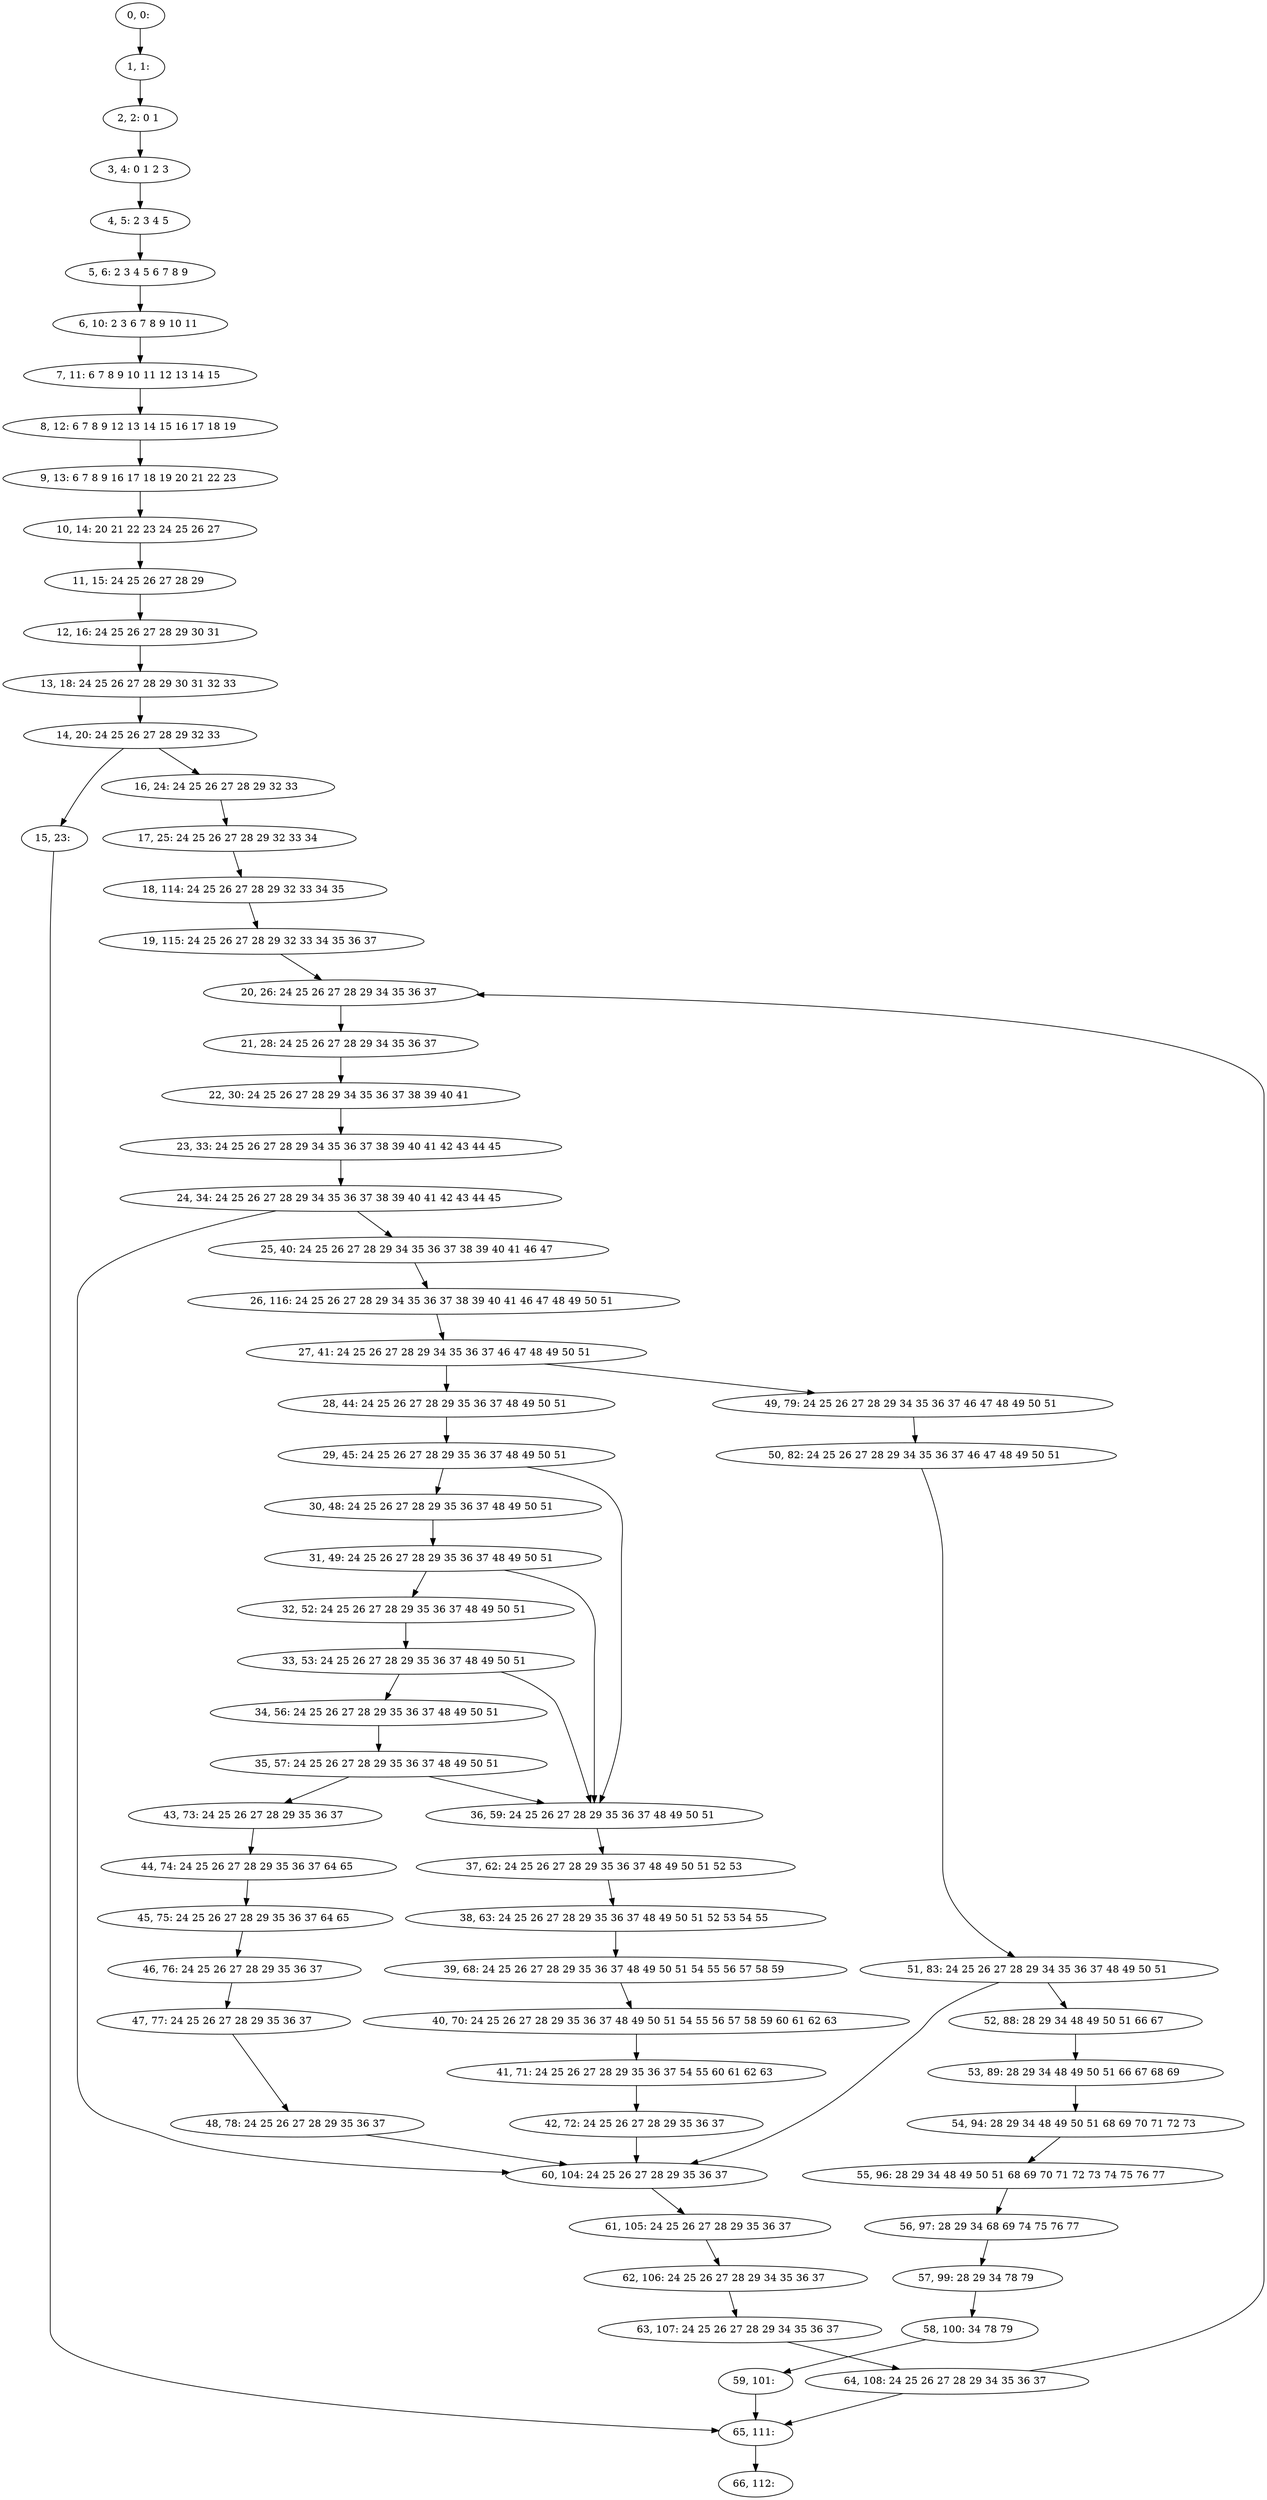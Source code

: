 digraph G {
0[label="0, 0: "];
1[label="1, 1: "];
2[label="2, 2: 0 1 "];
3[label="3, 4: 0 1 2 3 "];
4[label="4, 5: 2 3 4 5 "];
5[label="5, 6: 2 3 4 5 6 7 8 9 "];
6[label="6, 10: 2 3 6 7 8 9 10 11 "];
7[label="7, 11: 6 7 8 9 10 11 12 13 14 15 "];
8[label="8, 12: 6 7 8 9 12 13 14 15 16 17 18 19 "];
9[label="9, 13: 6 7 8 9 16 17 18 19 20 21 22 23 "];
10[label="10, 14: 20 21 22 23 24 25 26 27 "];
11[label="11, 15: 24 25 26 27 28 29 "];
12[label="12, 16: 24 25 26 27 28 29 30 31 "];
13[label="13, 18: 24 25 26 27 28 29 30 31 32 33 "];
14[label="14, 20: 24 25 26 27 28 29 32 33 "];
15[label="15, 23: "];
16[label="16, 24: 24 25 26 27 28 29 32 33 "];
17[label="17, 25: 24 25 26 27 28 29 32 33 34 "];
18[label="18, 114: 24 25 26 27 28 29 32 33 34 35 "];
19[label="19, 115: 24 25 26 27 28 29 32 33 34 35 36 37 "];
20[label="20, 26: 24 25 26 27 28 29 34 35 36 37 "];
21[label="21, 28: 24 25 26 27 28 29 34 35 36 37 "];
22[label="22, 30: 24 25 26 27 28 29 34 35 36 37 38 39 40 41 "];
23[label="23, 33: 24 25 26 27 28 29 34 35 36 37 38 39 40 41 42 43 44 45 "];
24[label="24, 34: 24 25 26 27 28 29 34 35 36 37 38 39 40 41 42 43 44 45 "];
25[label="25, 40: 24 25 26 27 28 29 34 35 36 37 38 39 40 41 46 47 "];
26[label="26, 116: 24 25 26 27 28 29 34 35 36 37 38 39 40 41 46 47 48 49 50 51 "];
27[label="27, 41: 24 25 26 27 28 29 34 35 36 37 46 47 48 49 50 51 "];
28[label="28, 44: 24 25 26 27 28 29 35 36 37 48 49 50 51 "];
29[label="29, 45: 24 25 26 27 28 29 35 36 37 48 49 50 51 "];
30[label="30, 48: 24 25 26 27 28 29 35 36 37 48 49 50 51 "];
31[label="31, 49: 24 25 26 27 28 29 35 36 37 48 49 50 51 "];
32[label="32, 52: 24 25 26 27 28 29 35 36 37 48 49 50 51 "];
33[label="33, 53: 24 25 26 27 28 29 35 36 37 48 49 50 51 "];
34[label="34, 56: 24 25 26 27 28 29 35 36 37 48 49 50 51 "];
35[label="35, 57: 24 25 26 27 28 29 35 36 37 48 49 50 51 "];
36[label="36, 59: 24 25 26 27 28 29 35 36 37 48 49 50 51 "];
37[label="37, 62: 24 25 26 27 28 29 35 36 37 48 49 50 51 52 53 "];
38[label="38, 63: 24 25 26 27 28 29 35 36 37 48 49 50 51 52 53 54 55 "];
39[label="39, 68: 24 25 26 27 28 29 35 36 37 48 49 50 51 54 55 56 57 58 59 "];
40[label="40, 70: 24 25 26 27 28 29 35 36 37 48 49 50 51 54 55 56 57 58 59 60 61 62 63 "];
41[label="41, 71: 24 25 26 27 28 29 35 36 37 54 55 60 61 62 63 "];
42[label="42, 72: 24 25 26 27 28 29 35 36 37 "];
43[label="43, 73: 24 25 26 27 28 29 35 36 37 "];
44[label="44, 74: 24 25 26 27 28 29 35 36 37 64 65 "];
45[label="45, 75: 24 25 26 27 28 29 35 36 37 64 65 "];
46[label="46, 76: 24 25 26 27 28 29 35 36 37 "];
47[label="47, 77: 24 25 26 27 28 29 35 36 37 "];
48[label="48, 78: 24 25 26 27 28 29 35 36 37 "];
49[label="49, 79: 24 25 26 27 28 29 34 35 36 37 46 47 48 49 50 51 "];
50[label="50, 82: 24 25 26 27 28 29 34 35 36 37 46 47 48 49 50 51 "];
51[label="51, 83: 24 25 26 27 28 29 34 35 36 37 48 49 50 51 "];
52[label="52, 88: 28 29 34 48 49 50 51 66 67 "];
53[label="53, 89: 28 29 34 48 49 50 51 66 67 68 69 "];
54[label="54, 94: 28 29 34 48 49 50 51 68 69 70 71 72 73 "];
55[label="55, 96: 28 29 34 48 49 50 51 68 69 70 71 72 73 74 75 76 77 "];
56[label="56, 97: 28 29 34 68 69 74 75 76 77 "];
57[label="57, 99: 28 29 34 78 79 "];
58[label="58, 100: 34 78 79 "];
59[label="59, 101: "];
60[label="60, 104: 24 25 26 27 28 29 35 36 37 "];
61[label="61, 105: 24 25 26 27 28 29 35 36 37 "];
62[label="62, 106: 24 25 26 27 28 29 34 35 36 37 "];
63[label="63, 107: 24 25 26 27 28 29 34 35 36 37 "];
64[label="64, 108: 24 25 26 27 28 29 34 35 36 37 "];
65[label="65, 111: "];
66[label="66, 112: "];
0->1 ;
1->2 ;
2->3 ;
3->4 ;
4->5 ;
5->6 ;
6->7 ;
7->8 ;
8->9 ;
9->10 ;
10->11 ;
11->12 ;
12->13 ;
13->14 ;
14->15 ;
14->16 ;
15->65 ;
16->17 ;
17->18 ;
18->19 ;
19->20 ;
20->21 ;
21->22 ;
22->23 ;
23->24 ;
24->25 ;
24->60 ;
25->26 ;
26->27 ;
27->28 ;
27->49 ;
28->29 ;
29->30 ;
29->36 ;
30->31 ;
31->32 ;
31->36 ;
32->33 ;
33->34 ;
33->36 ;
34->35 ;
35->36 ;
35->43 ;
36->37 ;
37->38 ;
38->39 ;
39->40 ;
40->41 ;
41->42 ;
42->60 ;
43->44 ;
44->45 ;
45->46 ;
46->47 ;
47->48 ;
48->60 ;
49->50 ;
50->51 ;
51->52 ;
51->60 ;
52->53 ;
53->54 ;
54->55 ;
55->56 ;
56->57 ;
57->58 ;
58->59 ;
59->65 ;
60->61 ;
61->62 ;
62->63 ;
63->64 ;
64->65 ;
64->20 ;
65->66 ;
}
